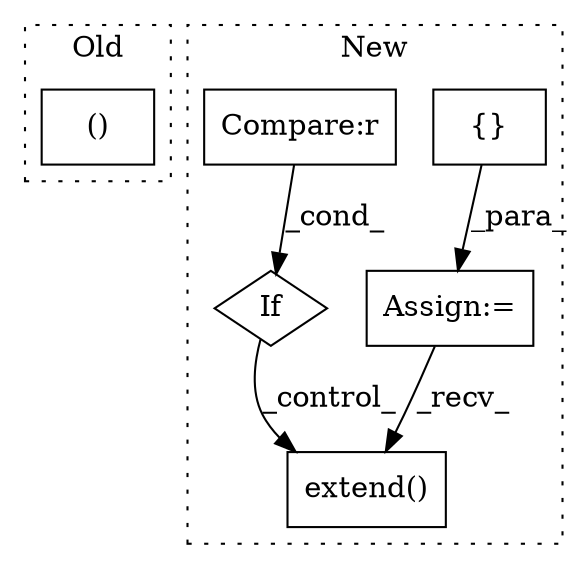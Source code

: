 digraph G {
subgraph cluster0 {
1 [label="()" a="54" s="4568" l="5" shape="box"];
label = "Old";
style="dotted";
}
subgraph cluster1 {
2 [label="extend()" a="75" s="4925,4962" l="23,1" shape="box"];
3 [label="{}" a="59" s="4426,4426" l="2,1" shape="box"];
4 [label="Assign:=" a="68" s="4423" l="3" shape="box"];
5 [label="If" a="96" s="4819" l="3" shape="diamond"];
6 [label="Compare:r" a="40" s="4822" l="20" shape="box"];
label = "New";
style="dotted";
}
3 -> 4 [label="_para_"];
4 -> 2 [label="_recv_"];
5 -> 2 [label="_control_"];
6 -> 5 [label="_cond_"];
}
